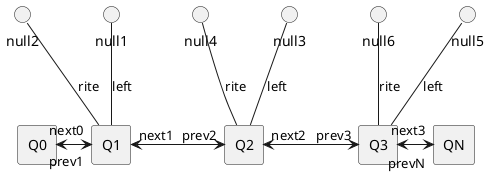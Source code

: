 @startuml

rectangle Q0

rectangle Q1
rectangle Q2
rectangle Q3

rectangle QN

Q0 "next0" <-right-> "prev1" Q1

Q1  -up-()  null1:"left"
Q1  -up-()  null2:"rite"

Q1 "next1" <-right-> "prev2" Q2

Q2  -up-()  null3:"left"
Q2  -up-()  null4:"rite"

Q2 "next2" <-right-> "prev3" Q3

Q3  -up-()  null5:"left"
Q3  -up-()  null6:"rite"

Q3 "next3" <-right-> "prevN" QN


@enduml